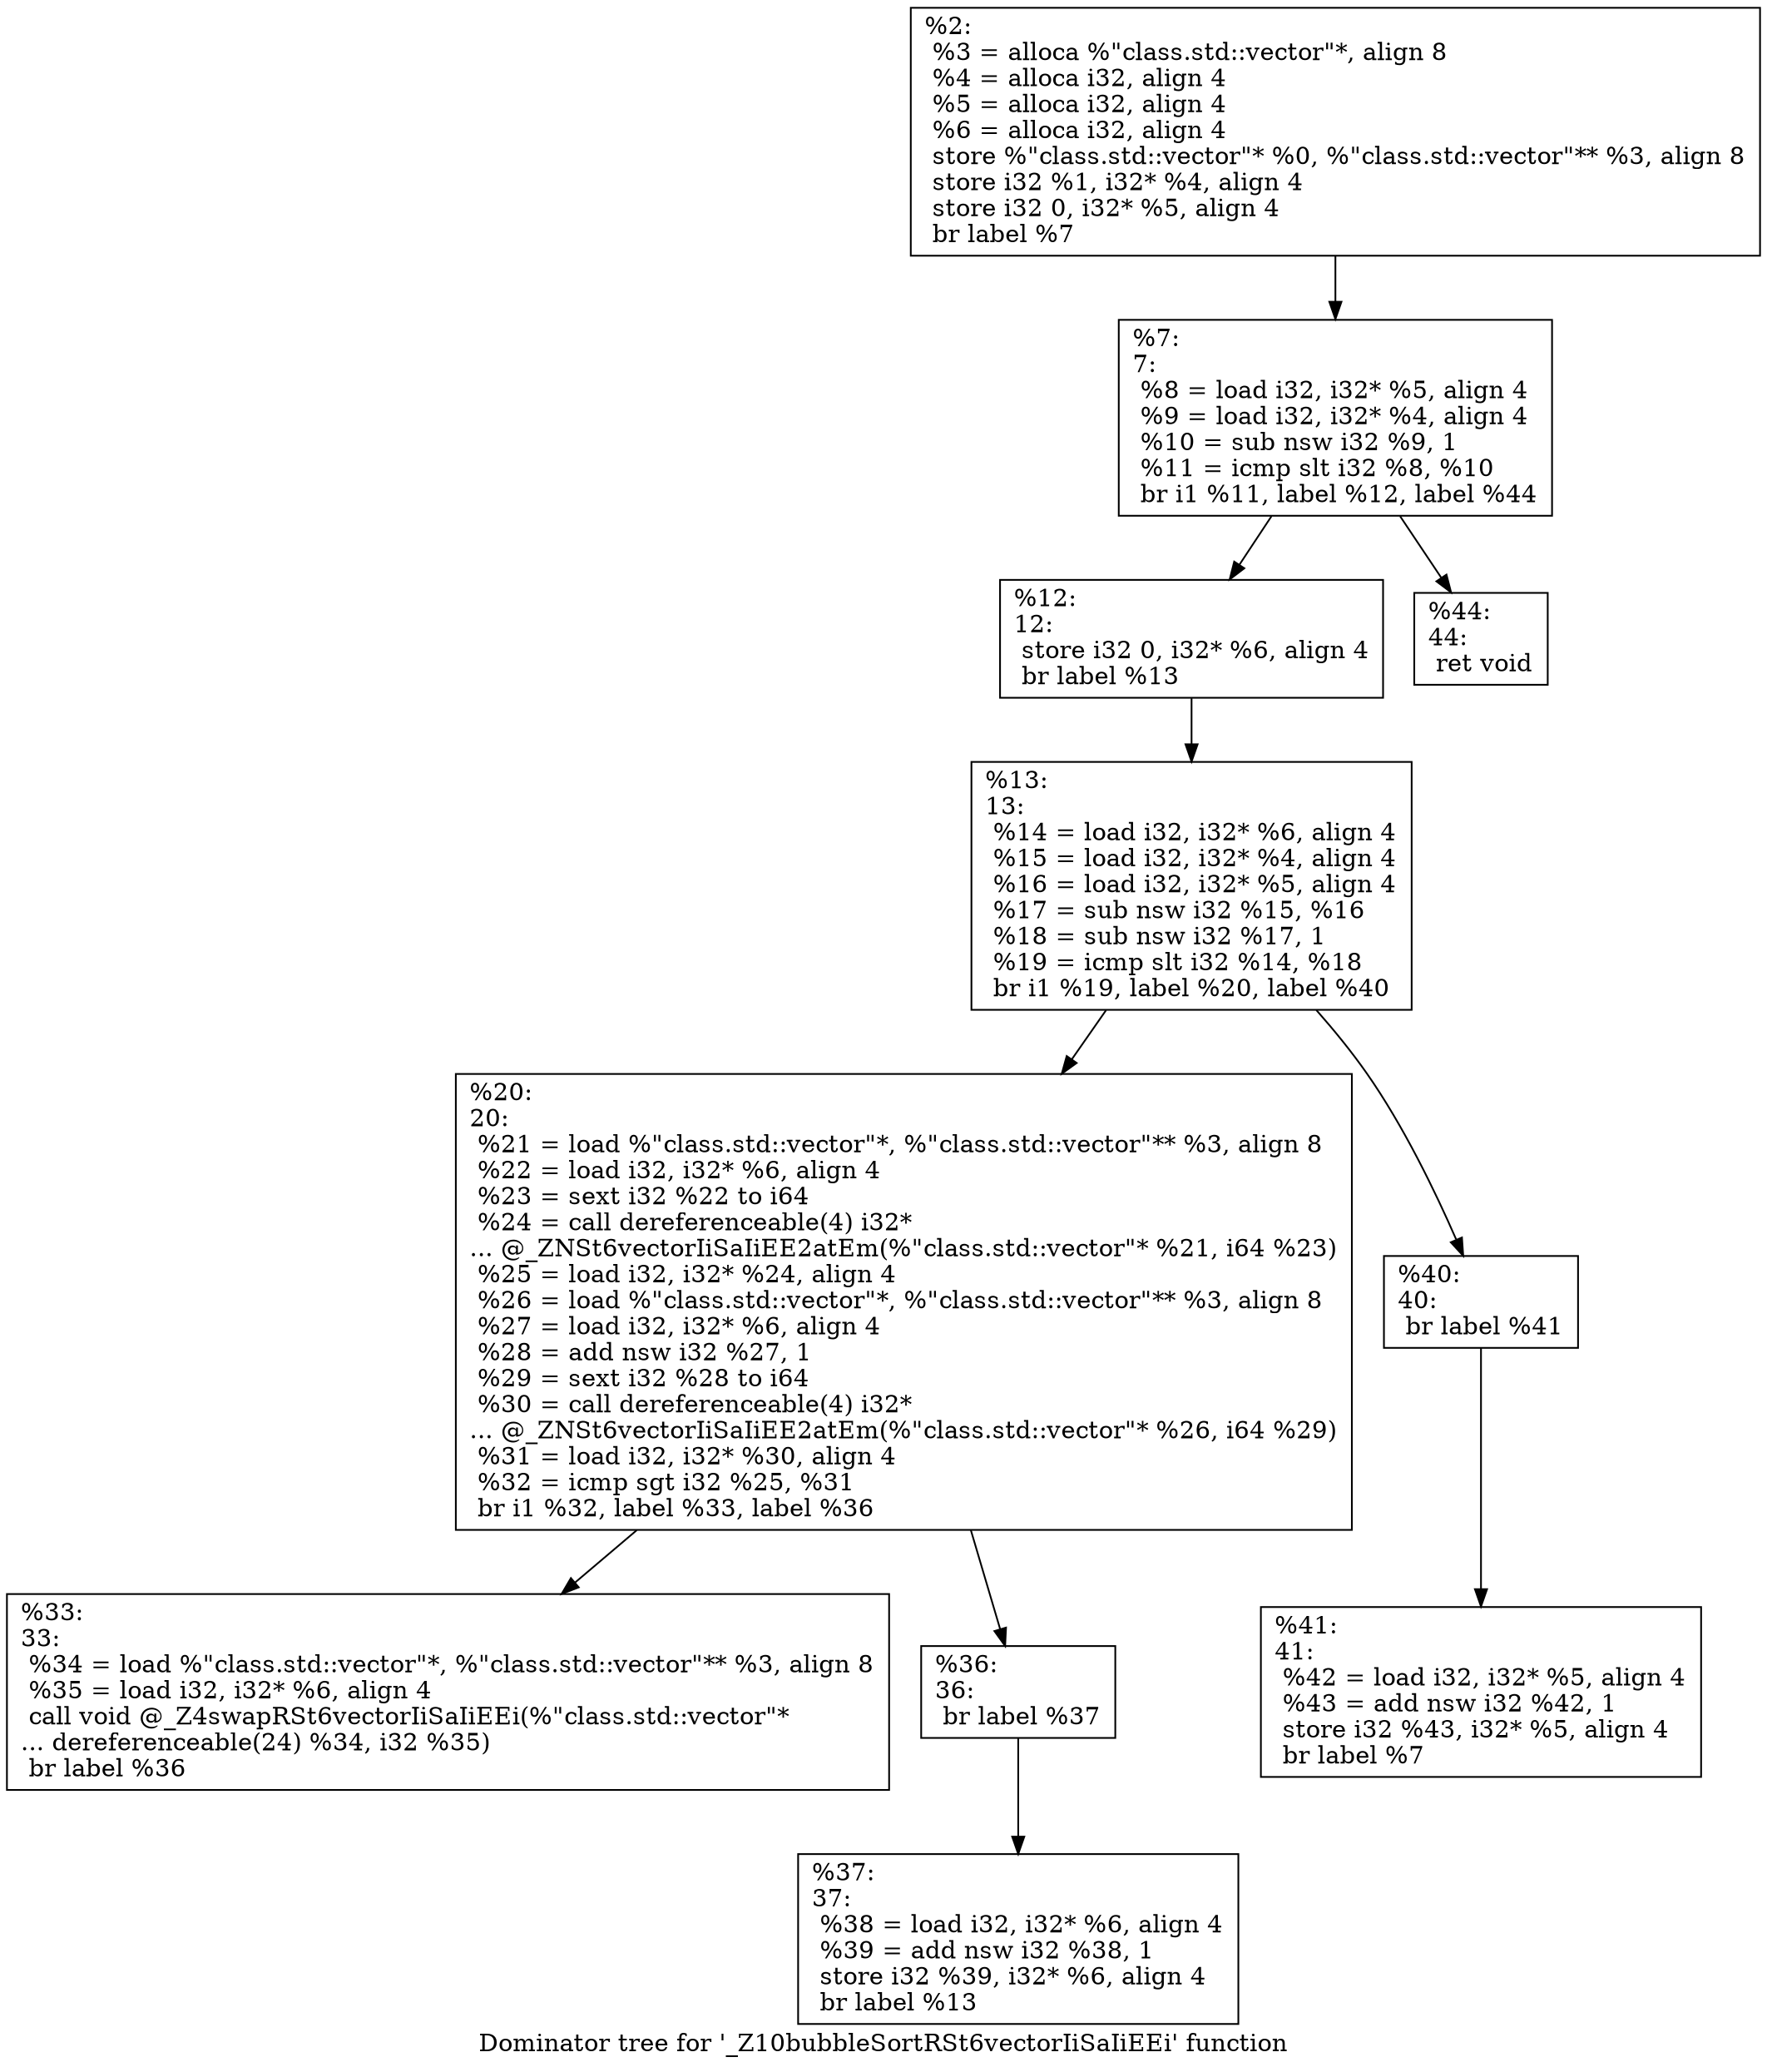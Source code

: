 digraph "Dominator tree for '_Z10bubbleSortRSt6vectorIiSaIiEEi' function" {
	label="Dominator tree for '_Z10bubbleSortRSt6vectorIiSaIiEEi' function";

	Node0x142a1b0 [shape=record,label="{%2:\l  %3 = alloca %\"class.std::vector\"*, align 8\l  %4 = alloca i32, align 4\l  %5 = alloca i32, align 4\l  %6 = alloca i32, align 4\l  store %\"class.std::vector\"* %0, %\"class.std::vector\"** %3, align 8\l  store i32 %1, i32* %4, align 4\l  store i32 0, i32* %5, align 4\l  br label %7\l}"];
	Node0x142a1b0 -> Node0x142a880;
	Node0x142a880 [shape=record,label="{%7:\l7:                                                \l  %8 = load i32, i32* %5, align 4\l  %9 = load i32, i32* %4, align 4\l  %10 = sub nsw i32 %9, 1\l  %11 = icmp slt i32 %8, %10\l  br i1 %11, label %12, label %44\l}"];
	Node0x142a880 -> Node0x142a9d0;
	Node0x142a880 -> Node0x142ede0;
	Node0x142a9d0 [shape=record,label="{%12:\l12:                                               \l  store i32 0, i32* %6, align 4\l  br label %13\l}"];
	Node0x142a9d0 -> Node0x142ae10;
	Node0x142ae10 [shape=record,label="{%13:\l13:                                               \l  %14 = load i32, i32* %6, align 4\l  %15 = load i32, i32* %4, align 4\l  %16 = load i32, i32* %5, align 4\l  %17 = sub nsw i32 %15, %16\l  %18 = sub nsw i32 %17, 1\l  %19 = icmp slt i32 %14, %18\l  br i1 %19, label %20, label %40\l}"];
	Node0x142ae10 -> Node0x142c270;
	Node0x142ae10 -> Node0x142dcb0;
	Node0x142c270 [shape=record,label="{%20:\l20:                                               \l  %21 = load %\"class.std::vector\"*, %\"class.std::vector\"** %3, align 8\l  %22 = load i32, i32* %6, align 4\l  %23 = sext i32 %22 to i64\l  %24 = call dereferenceable(4) i32*\l... @_ZNSt6vectorIiSaIiEE2atEm(%\"class.std::vector\"* %21, i64 %23)\l  %25 = load i32, i32* %24, align 4\l  %26 = load %\"class.std::vector\"*, %\"class.std::vector\"** %3, align 8\l  %27 = load i32, i32* %6, align 4\l  %28 = add nsw i32 %27, 1\l  %29 = sext i32 %28 to i64\l  %30 = call dereferenceable(4) i32*\l... @_ZNSt6vectorIiSaIiEE2atEm(%\"class.std::vector\"* %26, i64 %29)\l  %31 = load i32, i32* %30, align 4\l  %32 = icmp sgt i32 %25, %31\l  br i1 %32, label %33, label %36\l}"];
	Node0x142c270 -> Node0x142bd70;
	Node0x142c270 -> Node0x1432cc0;
	Node0x142bd70 [shape=record,label="{%33:\l33:                                               \l  %34 = load %\"class.std::vector\"*, %\"class.std::vector\"** %3, align 8\l  %35 = load i32, i32* %6, align 4\l  call void @_Z4swapRSt6vectorIiSaIiEEi(%\"class.std::vector\"*\l... dereferenceable(24) %34, i32 %35)\l  br label %36\l}"];
	Node0x1432cc0 [shape=record,label="{%36:\l36:                                               \l  br label %37\l}"];
	Node0x1432cc0 -> Node0x142dae0;
	Node0x142dae0 [shape=record,label="{%37:\l37:                                               \l  %38 = load i32, i32* %6, align 4\l  %39 = add nsw i32 %38, 1\l  store i32 %39, i32* %6, align 4\l  br label %13\l}"];
	Node0x142dcb0 [shape=record,label="{%40:\l40:                                               \l  br label %41\l}"];
	Node0x142dcb0 -> Node0x142eb00;
	Node0x142eb00 [shape=record,label="{%41:\l41:                                               \l  %42 = load i32, i32* %5, align 4\l  %43 = add nsw i32 %42, 1\l  store i32 %43, i32* %5, align 4\l  br label %7\l}"];
	Node0x142ede0 [shape=record,label="{%44:\l44:                                               \l  ret void\l}"];
}
